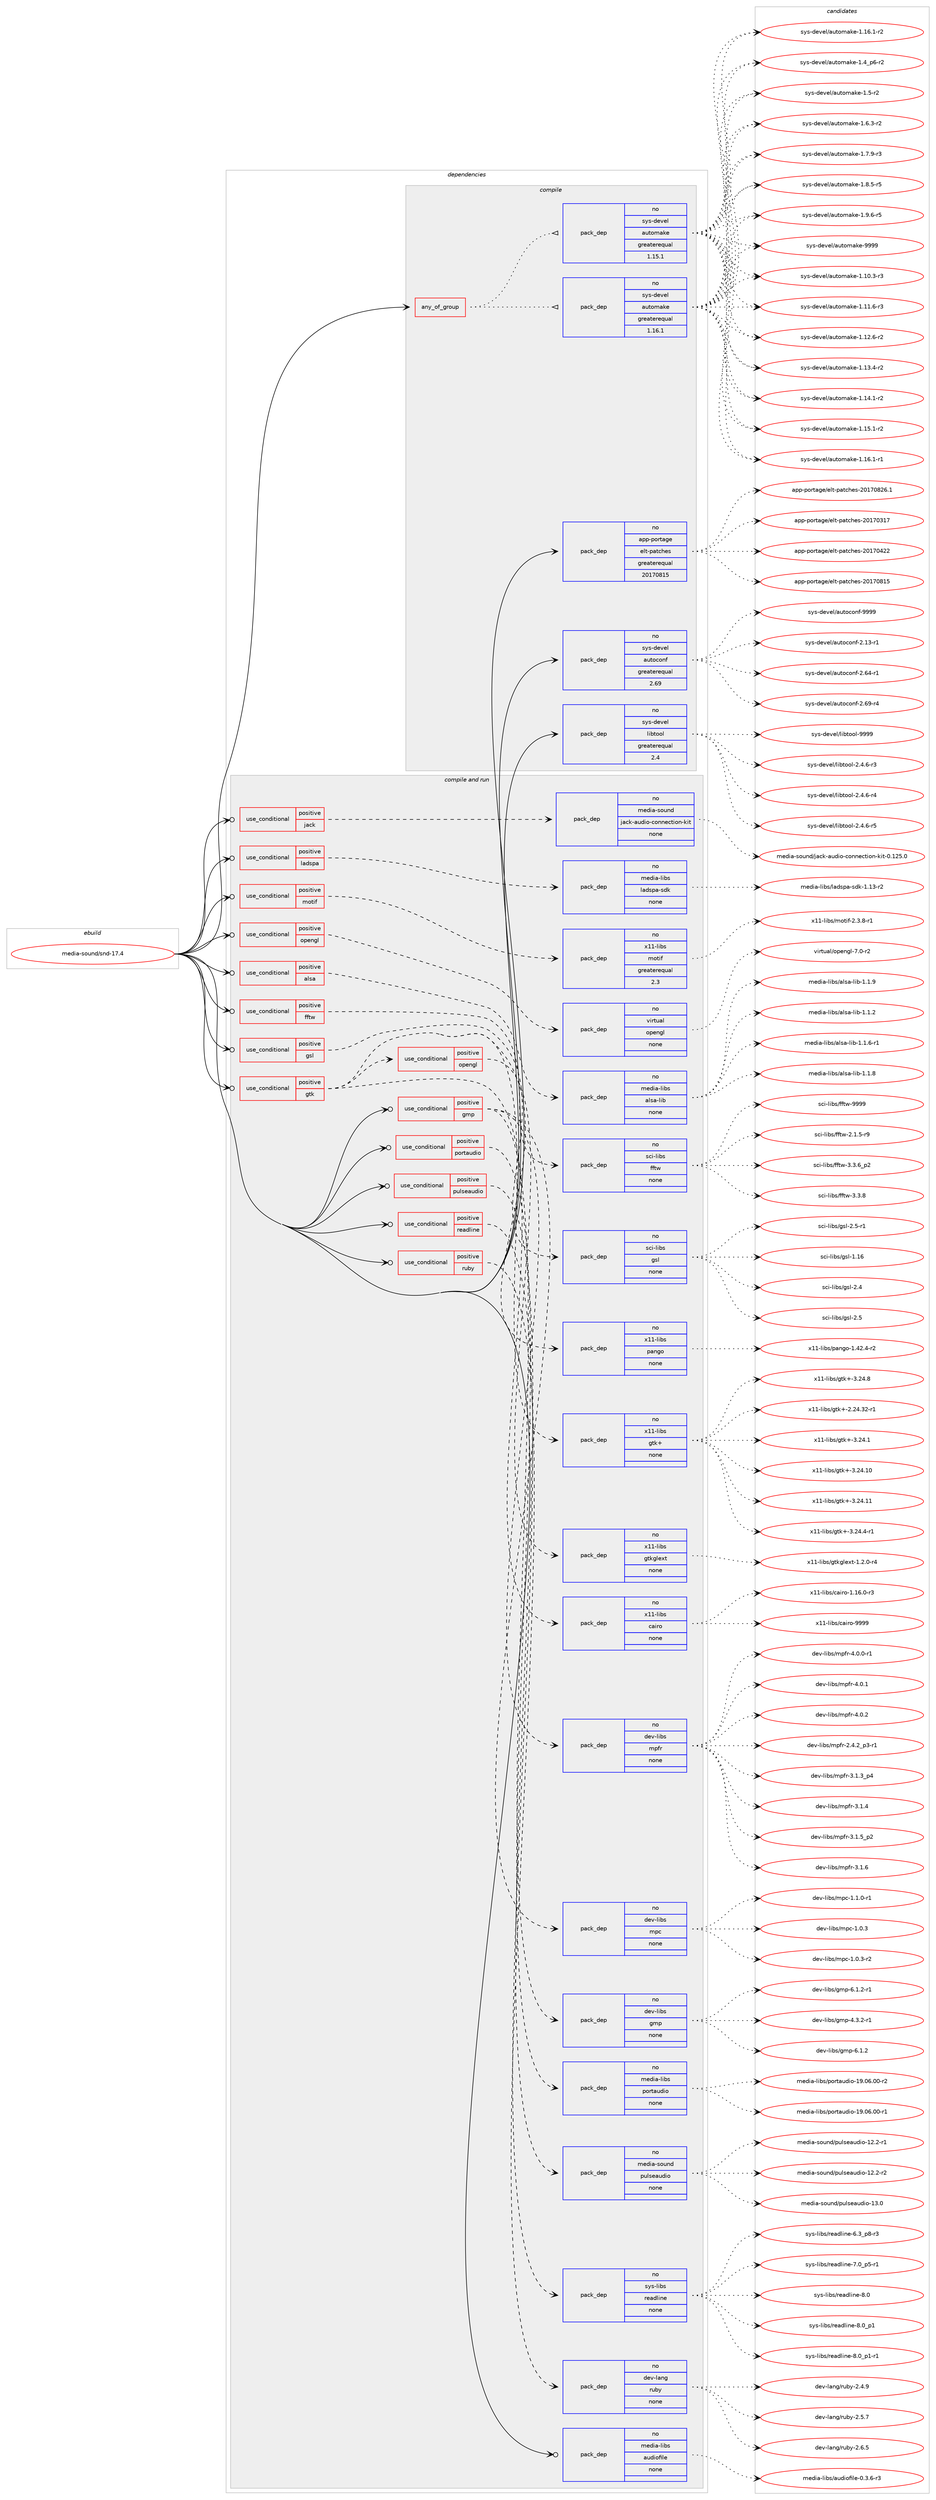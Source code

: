 digraph prolog {

# *************
# Graph options
# *************

newrank=true;
concentrate=true;
compound=true;
graph [rankdir=LR,fontname=Helvetica,fontsize=10,ranksep=1.5];#, ranksep=2.5, nodesep=0.2];
edge  [arrowhead=vee];
node  [fontname=Helvetica,fontsize=10];

# **********
# The ebuild
# **********

subgraph cluster_leftcol {
color=gray;
rank=same;
label=<<i>ebuild</i>>;
id [label="media-sound/snd-17.4", color=red, width=4, href="../media-sound/snd-17.4.svg"];
}

# ****************
# The dependencies
# ****************

subgraph cluster_midcol {
color=gray;
label=<<i>dependencies</i>>;
subgraph cluster_compile {
fillcolor="#eeeeee";
style=filled;
label=<<i>compile</i>>;
subgraph any13587 {
dependency803455 [label=<<TABLE BORDER="0" CELLBORDER="1" CELLSPACING="0" CELLPADDING="4"><TR><TD CELLPADDING="10">any_of_group</TD></TR></TABLE>>, shape=none, color=red];subgraph pack594288 {
dependency803456 [label=<<TABLE BORDER="0" CELLBORDER="1" CELLSPACING="0" CELLPADDING="4" WIDTH="220"><TR><TD ROWSPAN="6" CELLPADDING="30">pack_dep</TD></TR><TR><TD WIDTH="110">no</TD></TR><TR><TD>sys-devel</TD></TR><TR><TD>automake</TD></TR><TR><TD>greaterequal</TD></TR><TR><TD>1.16.1</TD></TR></TABLE>>, shape=none, color=blue];
}
dependency803455:e -> dependency803456:w [weight=20,style="dotted",arrowhead="oinv"];
subgraph pack594289 {
dependency803457 [label=<<TABLE BORDER="0" CELLBORDER="1" CELLSPACING="0" CELLPADDING="4" WIDTH="220"><TR><TD ROWSPAN="6" CELLPADDING="30">pack_dep</TD></TR><TR><TD WIDTH="110">no</TD></TR><TR><TD>sys-devel</TD></TR><TR><TD>automake</TD></TR><TR><TD>greaterequal</TD></TR><TR><TD>1.15.1</TD></TR></TABLE>>, shape=none, color=blue];
}
dependency803455:e -> dependency803457:w [weight=20,style="dotted",arrowhead="oinv"];
}
id:e -> dependency803455:w [weight=20,style="solid",arrowhead="vee"];
subgraph pack594290 {
dependency803458 [label=<<TABLE BORDER="0" CELLBORDER="1" CELLSPACING="0" CELLPADDING="4" WIDTH="220"><TR><TD ROWSPAN="6" CELLPADDING="30">pack_dep</TD></TR><TR><TD WIDTH="110">no</TD></TR><TR><TD>app-portage</TD></TR><TR><TD>elt-patches</TD></TR><TR><TD>greaterequal</TD></TR><TR><TD>20170815</TD></TR></TABLE>>, shape=none, color=blue];
}
id:e -> dependency803458:w [weight=20,style="solid",arrowhead="vee"];
subgraph pack594291 {
dependency803459 [label=<<TABLE BORDER="0" CELLBORDER="1" CELLSPACING="0" CELLPADDING="4" WIDTH="220"><TR><TD ROWSPAN="6" CELLPADDING="30">pack_dep</TD></TR><TR><TD WIDTH="110">no</TD></TR><TR><TD>sys-devel</TD></TR><TR><TD>autoconf</TD></TR><TR><TD>greaterequal</TD></TR><TR><TD>2.69</TD></TR></TABLE>>, shape=none, color=blue];
}
id:e -> dependency803459:w [weight=20,style="solid",arrowhead="vee"];
subgraph pack594292 {
dependency803460 [label=<<TABLE BORDER="0" CELLBORDER="1" CELLSPACING="0" CELLPADDING="4" WIDTH="220"><TR><TD ROWSPAN="6" CELLPADDING="30">pack_dep</TD></TR><TR><TD WIDTH="110">no</TD></TR><TR><TD>sys-devel</TD></TR><TR><TD>libtool</TD></TR><TR><TD>greaterequal</TD></TR><TR><TD>2.4</TD></TR></TABLE>>, shape=none, color=blue];
}
id:e -> dependency803460:w [weight=20,style="solid",arrowhead="vee"];
}
subgraph cluster_compileandrun {
fillcolor="#eeeeee";
style=filled;
label=<<i>compile and run</i>>;
subgraph cond195132 {
dependency803461 [label=<<TABLE BORDER="0" CELLBORDER="1" CELLSPACING="0" CELLPADDING="4"><TR><TD ROWSPAN="3" CELLPADDING="10">use_conditional</TD></TR><TR><TD>positive</TD></TR><TR><TD>alsa</TD></TR></TABLE>>, shape=none, color=red];
subgraph pack594293 {
dependency803462 [label=<<TABLE BORDER="0" CELLBORDER="1" CELLSPACING="0" CELLPADDING="4" WIDTH="220"><TR><TD ROWSPAN="6" CELLPADDING="30">pack_dep</TD></TR><TR><TD WIDTH="110">no</TD></TR><TR><TD>media-libs</TD></TR><TR><TD>alsa-lib</TD></TR><TR><TD>none</TD></TR><TR><TD></TD></TR></TABLE>>, shape=none, color=blue];
}
dependency803461:e -> dependency803462:w [weight=20,style="dashed",arrowhead="vee"];
}
id:e -> dependency803461:w [weight=20,style="solid",arrowhead="odotvee"];
subgraph cond195133 {
dependency803463 [label=<<TABLE BORDER="0" CELLBORDER="1" CELLSPACING="0" CELLPADDING="4"><TR><TD ROWSPAN="3" CELLPADDING="10">use_conditional</TD></TR><TR><TD>positive</TD></TR><TR><TD>fftw</TD></TR></TABLE>>, shape=none, color=red];
subgraph pack594294 {
dependency803464 [label=<<TABLE BORDER="0" CELLBORDER="1" CELLSPACING="0" CELLPADDING="4" WIDTH="220"><TR><TD ROWSPAN="6" CELLPADDING="30">pack_dep</TD></TR><TR><TD WIDTH="110">no</TD></TR><TR><TD>sci-libs</TD></TR><TR><TD>fftw</TD></TR><TR><TD>none</TD></TR><TR><TD></TD></TR></TABLE>>, shape=none, color=blue];
}
dependency803463:e -> dependency803464:w [weight=20,style="dashed",arrowhead="vee"];
}
id:e -> dependency803463:w [weight=20,style="solid",arrowhead="odotvee"];
subgraph cond195134 {
dependency803465 [label=<<TABLE BORDER="0" CELLBORDER="1" CELLSPACING="0" CELLPADDING="4"><TR><TD ROWSPAN="3" CELLPADDING="10">use_conditional</TD></TR><TR><TD>positive</TD></TR><TR><TD>gmp</TD></TR></TABLE>>, shape=none, color=red];
subgraph pack594295 {
dependency803466 [label=<<TABLE BORDER="0" CELLBORDER="1" CELLSPACING="0" CELLPADDING="4" WIDTH="220"><TR><TD ROWSPAN="6" CELLPADDING="30">pack_dep</TD></TR><TR><TD WIDTH="110">no</TD></TR><TR><TD>dev-libs</TD></TR><TR><TD>gmp</TD></TR><TR><TD>none</TD></TR><TR><TD></TD></TR></TABLE>>, shape=none, color=blue];
}
dependency803465:e -> dependency803466:w [weight=20,style="dashed",arrowhead="vee"];
subgraph pack594296 {
dependency803467 [label=<<TABLE BORDER="0" CELLBORDER="1" CELLSPACING="0" CELLPADDING="4" WIDTH="220"><TR><TD ROWSPAN="6" CELLPADDING="30">pack_dep</TD></TR><TR><TD WIDTH="110">no</TD></TR><TR><TD>dev-libs</TD></TR><TR><TD>mpc</TD></TR><TR><TD>none</TD></TR><TR><TD></TD></TR></TABLE>>, shape=none, color=blue];
}
dependency803465:e -> dependency803467:w [weight=20,style="dashed",arrowhead="vee"];
subgraph pack594297 {
dependency803468 [label=<<TABLE BORDER="0" CELLBORDER="1" CELLSPACING="0" CELLPADDING="4" WIDTH="220"><TR><TD ROWSPAN="6" CELLPADDING="30">pack_dep</TD></TR><TR><TD WIDTH="110">no</TD></TR><TR><TD>dev-libs</TD></TR><TR><TD>mpfr</TD></TR><TR><TD>none</TD></TR><TR><TD></TD></TR></TABLE>>, shape=none, color=blue];
}
dependency803465:e -> dependency803468:w [weight=20,style="dashed",arrowhead="vee"];
}
id:e -> dependency803465:w [weight=20,style="solid",arrowhead="odotvee"];
subgraph cond195135 {
dependency803469 [label=<<TABLE BORDER="0" CELLBORDER="1" CELLSPACING="0" CELLPADDING="4"><TR><TD ROWSPAN="3" CELLPADDING="10">use_conditional</TD></TR><TR><TD>positive</TD></TR><TR><TD>gsl</TD></TR></TABLE>>, shape=none, color=red];
subgraph pack594298 {
dependency803470 [label=<<TABLE BORDER="0" CELLBORDER="1" CELLSPACING="0" CELLPADDING="4" WIDTH="220"><TR><TD ROWSPAN="6" CELLPADDING="30">pack_dep</TD></TR><TR><TD WIDTH="110">no</TD></TR><TR><TD>sci-libs</TD></TR><TR><TD>gsl</TD></TR><TR><TD>none</TD></TR><TR><TD></TD></TR></TABLE>>, shape=none, color=blue];
}
dependency803469:e -> dependency803470:w [weight=20,style="dashed",arrowhead="vee"];
}
id:e -> dependency803469:w [weight=20,style="solid",arrowhead="odotvee"];
subgraph cond195136 {
dependency803471 [label=<<TABLE BORDER="0" CELLBORDER="1" CELLSPACING="0" CELLPADDING="4"><TR><TD ROWSPAN="3" CELLPADDING="10">use_conditional</TD></TR><TR><TD>positive</TD></TR><TR><TD>gtk</TD></TR></TABLE>>, shape=none, color=red];
subgraph pack594299 {
dependency803472 [label=<<TABLE BORDER="0" CELLBORDER="1" CELLSPACING="0" CELLPADDING="4" WIDTH="220"><TR><TD ROWSPAN="6" CELLPADDING="30">pack_dep</TD></TR><TR><TD WIDTH="110">no</TD></TR><TR><TD>x11-libs</TD></TR><TR><TD>gtk+</TD></TR><TR><TD>none</TD></TR><TR><TD></TD></TR></TABLE>>, shape=none, color=blue];
}
dependency803471:e -> dependency803472:w [weight=20,style="dashed",arrowhead="vee"];
subgraph pack594300 {
dependency803473 [label=<<TABLE BORDER="0" CELLBORDER="1" CELLSPACING="0" CELLPADDING="4" WIDTH="220"><TR><TD ROWSPAN="6" CELLPADDING="30">pack_dep</TD></TR><TR><TD WIDTH="110">no</TD></TR><TR><TD>x11-libs</TD></TR><TR><TD>pango</TD></TR><TR><TD>none</TD></TR><TR><TD></TD></TR></TABLE>>, shape=none, color=blue];
}
dependency803471:e -> dependency803473:w [weight=20,style="dashed",arrowhead="vee"];
subgraph pack594301 {
dependency803474 [label=<<TABLE BORDER="0" CELLBORDER="1" CELLSPACING="0" CELLPADDING="4" WIDTH="220"><TR><TD ROWSPAN="6" CELLPADDING="30">pack_dep</TD></TR><TR><TD WIDTH="110">no</TD></TR><TR><TD>x11-libs</TD></TR><TR><TD>cairo</TD></TR><TR><TD>none</TD></TR><TR><TD></TD></TR></TABLE>>, shape=none, color=blue];
}
dependency803471:e -> dependency803474:w [weight=20,style="dashed",arrowhead="vee"];
subgraph cond195137 {
dependency803475 [label=<<TABLE BORDER="0" CELLBORDER="1" CELLSPACING="0" CELLPADDING="4"><TR><TD ROWSPAN="3" CELLPADDING="10">use_conditional</TD></TR><TR><TD>positive</TD></TR><TR><TD>opengl</TD></TR></TABLE>>, shape=none, color=red];
subgraph pack594302 {
dependency803476 [label=<<TABLE BORDER="0" CELLBORDER="1" CELLSPACING="0" CELLPADDING="4" WIDTH="220"><TR><TD ROWSPAN="6" CELLPADDING="30">pack_dep</TD></TR><TR><TD WIDTH="110">no</TD></TR><TR><TD>x11-libs</TD></TR><TR><TD>gtkglext</TD></TR><TR><TD>none</TD></TR><TR><TD></TD></TR></TABLE>>, shape=none, color=blue];
}
dependency803475:e -> dependency803476:w [weight=20,style="dashed",arrowhead="vee"];
}
dependency803471:e -> dependency803475:w [weight=20,style="dashed",arrowhead="vee"];
}
id:e -> dependency803471:w [weight=20,style="solid",arrowhead="odotvee"];
subgraph cond195138 {
dependency803477 [label=<<TABLE BORDER="0" CELLBORDER="1" CELLSPACING="0" CELLPADDING="4"><TR><TD ROWSPAN="3" CELLPADDING="10">use_conditional</TD></TR><TR><TD>positive</TD></TR><TR><TD>jack</TD></TR></TABLE>>, shape=none, color=red];
subgraph pack594303 {
dependency803478 [label=<<TABLE BORDER="0" CELLBORDER="1" CELLSPACING="0" CELLPADDING="4" WIDTH="220"><TR><TD ROWSPAN="6" CELLPADDING="30">pack_dep</TD></TR><TR><TD WIDTH="110">no</TD></TR><TR><TD>media-sound</TD></TR><TR><TD>jack-audio-connection-kit</TD></TR><TR><TD>none</TD></TR><TR><TD></TD></TR></TABLE>>, shape=none, color=blue];
}
dependency803477:e -> dependency803478:w [weight=20,style="dashed",arrowhead="vee"];
}
id:e -> dependency803477:w [weight=20,style="solid",arrowhead="odotvee"];
subgraph cond195139 {
dependency803479 [label=<<TABLE BORDER="0" CELLBORDER="1" CELLSPACING="0" CELLPADDING="4"><TR><TD ROWSPAN="3" CELLPADDING="10">use_conditional</TD></TR><TR><TD>positive</TD></TR><TR><TD>ladspa</TD></TR></TABLE>>, shape=none, color=red];
subgraph pack594304 {
dependency803480 [label=<<TABLE BORDER="0" CELLBORDER="1" CELLSPACING="0" CELLPADDING="4" WIDTH="220"><TR><TD ROWSPAN="6" CELLPADDING="30">pack_dep</TD></TR><TR><TD WIDTH="110">no</TD></TR><TR><TD>media-libs</TD></TR><TR><TD>ladspa-sdk</TD></TR><TR><TD>none</TD></TR><TR><TD></TD></TR></TABLE>>, shape=none, color=blue];
}
dependency803479:e -> dependency803480:w [weight=20,style="dashed",arrowhead="vee"];
}
id:e -> dependency803479:w [weight=20,style="solid",arrowhead="odotvee"];
subgraph cond195140 {
dependency803481 [label=<<TABLE BORDER="0" CELLBORDER="1" CELLSPACING="0" CELLPADDING="4"><TR><TD ROWSPAN="3" CELLPADDING="10">use_conditional</TD></TR><TR><TD>positive</TD></TR><TR><TD>motif</TD></TR></TABLE>>, shape=none, color=red];
subgraph pack594305 {
dependency803482 [label=<<TABLE BORDER="0" CELLBORDER="1" CELLSPACING="0" CELLPADDING="4" WIDTH="220"><TR><TD ROWSPAN="6" CELLPADDING="30">pack_dep</TD></TR><TR><TD WIDTH="110">no</TD></TR><TR><TD>x11-libs</TD></TR><TR><TD>motif</TD></TR><TR><TD>greaterequal</TD></TR><TR><TD>2.3</TD></TR></TABLE>>, shape=none, color=blue];
}
dependency803481:e -> dependency803482:w [weight=20,style="dashed",arrowhead="vee"];
}
id:e -> dependency803481:w [weight=20,style="solid",arrowhead="odotvee"];
subgraph cond195141 {
dependency803483 [label=<<TABLE BORDER="0" CELLBORDER="1" CELLSPACING="0" CELLPADDING="4"><TR><TD ROWSPAN="3" CELLPADDING="10">use_conditional</TD></TR><TR><TD>positive</TD></TR><TR><TD>opengl</TD></TR></TABLE>>, shape=none, color=red];
subgraph pack594306 {
dependency803484 [label=<<TABLE BORDER="0" CELLBORDER="1" CELLSPACING="0" CELLPADDING="4" WIDTH="220"><TR><TD ROWSPAN="6" CELLPADDING="30">pack_dep</TD></TR><TR><TD WIDTH="110">no</TD></TR><TR><TD>virtual</TD></TR><TR><TD>opengl</TD></TR><TR><TD>none</TD></TR><TR><TD></TD></TR></TABLE>>, shape=none, color=blue];
}
dependency803483:e -> dependency803484:w [weight=20,style="dashed",arrowhead="vee"];
}
id:e -> dependency803483:w [weight=20,style="solid",arrowhead="odotvee"];
subgraph cond195142 {
dependency803485 [label=<<TABLE BORDER="0" CELLBORDER="1" CELLSPACING="0" CELLPADDING="4"><TR><TD ROWSPAN="3" CELLPADDING="10">use_conditional</TD></TR><TR><TD>positive</TD></TR><TR><TD>portaudio</TD></TR></TABLE>>, shape=none, color=red];
subgraph pack594307 {
dependency803486 [label=<<TABLE BORDER="0" CELLBORDER="1" CELLSPACING="0" CELLPADDING="4" WIDTH="220"><TR><TD ROWSPAN="6" CELLPADDING="30">pack_dep</TD></TR><TR><TD WIDTH="110">no</TD></TR><TR><TD>media-libs</TD></TR><TR><TD>portaudio</TD></TR><TR><TD>none</TD></TR><TR><TD></TD></TR></TABLE>>, shape=none, color=blue];
}
dependency803485:e -> dependency803486:w [weight=20,style="dashed",arrowhead="vee"];
}
id:e -> dependency803485:w [weight=20,style="solid",arrowhead="odotvee"];
subgraph cond195143 {
dependency803487 [label=<<TABLE BORDER="0" CELLBORDER="1" CELLSPACING="0" CELLPADDING="4"><TR><TD ROWSPAN="3" CELLPADDING="10">use_conditional</TD></TR><TR><TD>positive</TD></TR><TR><TD>pulseaudio</TD></TR></TABLE>>, shape=none, color=red];
subgraph pack594308 {
dependency803488 [label=<<TABLE BORDER="0" CELLBORDER="1" CELLSPACING="0" CELLPADDING="4" WIDTH="220"><TR><TD ROWSPAN="6" CELLPADDING="30">pack_dep</TD></TR><TR><TD WIDTH="110">no</TD></TR><TR><TD>media-sound</TD></TR><TR><TD>pulseaudio</TD></TR><TR><TD>none</TD></TR><TR><TD></TD></TR></TABLE>>, shape=none, color=blue];
}
dependency803487:e -> dependency803488:w [weight=20,style="dashed",arrowhead="vee"];
}
id:e -> dependency803487:w [weight=20,style="solid",arrowhead="odotvee"];
subgraph cond195144 {
dependency803489 [label=<<TABLE BORDER="0" CELLBORDER="1" CELLSPACING="0" CELLPADDING="4"><TR><TD ROWSPAN="3" CELLPADDING="10">use_conditional</TD></TR><TR><TD>positive</TD></TR><TR><TD>readline</TD></TR></TABLE>>, shape=none, color=red];
subgraph pack594309 {
dependency803490 [label=<<TABLE BORDER="0" CELLBORDER="1" CELLSPACING="0" CELLPADDING="4" WIDTH="220"><TR><TD ROWSPAN="6" CELLPADDING="30">pack_dep</TD></TR><TR><TD WIDTH="110">no</TD></TR><TR><TD>sys-libs</TD></TR><TR><TD>readline</TD></TR><TR><TD>none</TD></TR><TR><TD></TD></TR></TABLE>>, shape=none, color=blue];
}
dependency803489:e -> dependency803490:w [weight=20,style="dashed",arrowhead="vee"];
}
id:e -> dependency803489:w [weight=20,style="solid",arrowhead="odotvee"];
subgraph cond195145 {
dependency803491 [label=<<TABLE BORDER="0" CELLBORDER="1" CELLSPACING="0" CELLPADDING="4"><TR><TD ROWSPAN="3" CELLPADDING="10">use_conditional</TD></TR><TR><TD>positive</TD></TR><TR><TD>ruby</TD></TR></TABLE>>, shape=none, color=red];
subgraph pack594310 {
dependency803492 [label=<<TABLE BORDER="0" CELLBORDER="1" CELLSPACING="0" CELLPADDING="4" WIDTH="220"><TR><TD ROWSPAN="6" CELLPADDING="30">pack_dep</TD></TR><TR><TD WIDTH="110">no</TD></TR><TR><TD>dev-lang</TD></TR><TR><TD>ruby</TD></TR><TR><TD>none</TD></TR><TR><TD></TD></TR></TABLE>>, shape=none, color=blue];
}
dependency803491:e -> dependency803492:w [weight=20,style="dashed",arrowhead="vee"];
}
id:e -> dependency803491:w [weight=20,style="solid",arrowhead="odotvee"];
subgraph pack594311 {
dependency803493 [label=<<TABLE BORDER="0" CELLBORDER="1" CELLSPACING="0" CELLPADDING="4" WIDTH="220"><TR><TD ROWSPAN="6" CELLPADDING="30">pack_dep</TD></TR><TR><TD WIDTH="110">no</TD></TR><TR><TD>media-libs</TD></TR><TR><TD>audiofile</TD></TR><TR><TD>none</TD></TR><TR><TD></TD></TR></TABLE>>, shape=none, color=blue];
}
id:e -> dependency803493:w [weight=20,style="solid",arrowhead="odotvee"];
}
subgraph cluster_run {
fillcolor="#eeeeee";
style=filled;
label=<<i>run</i>>;
}
}

# **************
# The candidates
# **************

subgraph cluster_choices {
rank=same;
color=gray;
label=<<i>candidates</i>>;

subgraph choice594288 {
color=black;
nodesep=1;
choice11512111545100101118101108479711711611110997107101454946494846514511451 [label="sys-devel/automake-1.10.3-r3", color=red, width=4,href="../sys-devel/automake-1.10.3-r3.svg"];
choice11512111545100101118101108479711711611110997107101454946494946544511451 [label="sys-devel/automake-1.11.6-r3", color=red, width=4,href="../sys-devel/automake-1.11.6-r3.svg"];
choice11512111545100101118101108479711711611110997107101454946495046544511450 [label="sys-devel/automake-1.12.6-r2", color=red, width=4,href="../sys-devel/automake-1.12.6-r2.svg"];
choice11512111545100101118101108479711711611110997107101454946495146524511450 [label="sys-devel/automake-1.13.4-r2", color=red, width=4,href="../sys-devel/automake-1.13.4-r2.svg"];
choice11512111545100101118101108479711711611110997107101454946495246494511450 [label="sys-devel/automake-1.14.1-r2", color=red, width=4,href="../sys-devel/automake-1.14.1-r2.svg"];
choice11512111545100101118101108479711711611110997107101454946495346494511450 [label="sys-devel/automake-1.15.1-r2", color=red, width=4,href="../sys-devel/automake-1.15.1-r2.svg"];
choice11512111545100101118101108479711711611110997107101454946495446494511449 [label="sys-devel/automake-1.16.1-r1", color=red, width=4,href="../sys-devel/automake-1.16.1-r1.svg"];
choice11512111545100101118101108479711711611110997107101454946495446494511450 [label="sys-devel/automake-1.16.1-r2", color=red, width=4,href="../sys-devel/automake-1.16.1-r2.svg"];
choice115121115451001011181011084797117116111109971071014549465295112544511450 [label="sys-devel/automake-1.4_p6-r2", color=red, width=4,href="../sys-devel/automake-1.4_p6-r2.svg"];
choice11512111545100101118101108479711711611110997107101454946534511450 [label="sys-devel/automake-1.5-r2", color=red, width=4,href="../sys-devel/automake-1.5-r2.svg"];
choice115121115451001011181011084797117116111109971071014549465446514511450 [label="sys-devel/automake-1.6.3-r2", color=red, width=4,href="../sys-devel/automake-1.6.3-r2.svg"];
choice115121115451001011181011084797117116111109971071014549465546574511451 [label="sys-devel/automake-1.7.9-r3", color=red, width=4,href="../sys-devel/automake-1.7.9-r3.svg"];
choice115121115451001011181011084797117116111109971071014549465646534511453 [label="sys-devel/automake-1.8.5-r5", color=red, width=4,href="../sys-devel/automake-1.8.5-r5.svg"];
choice115121115451001011181011084797117116111109971071014549465746544511453 [label="sys-devel/automake-1.9.6-r5", color=red, width=4,href="../sys-devel/automake-1.9.6-r5.svg"];
choice115121115451001011181011084797117116111109971071014557575757 [label="sys-devel/automake-9999", color=red, width=4,href="../sys-devel/automake-9999.svg"];
dependency803456:e -> choice11512111545100101118101108479711711611110997107101454946494846514511451:w [style=dotted,weight="100"];
dependency803456:e -> choice11512111545100101118101108479711711611110997107101454946494946544511451:w [style=dotted,weight="100"];
dependency803456:e -> choice11512111545100101118101108479711711611110997107101454946495046544511450:w [style=dotted,weight="100"];
dependency803456:e -> choice11512111545100101118101108479711711611110997107101454946495146524511450:w [style=dotted,weight="100"];
dependency803456:e -> choice11512111545100101118101108479711711611110997107101454946495246494511450:w [style=dotted,weight="100"];
dependency803456:e -> choice11512111545100101118101108479711711611110997107101454946495346494511450:w [style=dotted,weight="100"];
dependency803456:e -> choice11512111545100101118101108479711711611110997107101454946495446494511449:w [style=dotted,weight="100"];
dependency803456:e -> choice11512111545100101118101108479711711611110997107101454946495446494511450:w [style=dotted,weight="100"];
dependency803456:e -> choice115121115451001011181011084797117116111109971071014549465295112544511450:w [style=dotted,weight="100"];
dependency803456:e -> choice11512111545100101118101108479711711611110997107101454946534511450:w [style=dotted,weight="100"];
dependency803456:e -> choice115121115451001011181011084797117116111109971071014549465446514511450:w [style=dotted,weight="100"];
dependency803456:e -> choice115121115451001011181011084797117116111109971071014549465546574511451:w [style=dotted,weight="100"];
dependency803456:e -> choice115121115451001011181011084797117116111109971071014549465646534511453:w [style=dotted,weight="100"];
dependency803456:e -> choice115121115451001011181011084797117116111109971071014549465746544511453:w [style=dotted,weight="100"];
dependency803456:e -> choice115121115451001011181011084797117116111109971071014557575757:w [style=dotted,weight="100"];
}
subgraph choice594289 {
color=black;
nodesep=1;
choice11512111545100101118101108479711711611110997107101454946494846514511451 [label="sys-devel/automake-1.10.3-r3", color=red, width=4,href="../sys-devel/automake-1.10.3-r3.svg"];
choice11512111545100101118101108479711711611110997107101454946494946544511451 [label="sys-devel/automake-1.11.6-r3", color=red, width=4,href="../sys-devel/automake-1.11.6-r3.svg"];
choice11512111545100101118101108479711711611110997107101454946495046544511450 [label="sys-devel/automake-1.12.6-r2", color=red, width=4,href="../sys-devel/automake-1.12.6-r2.svg"];
choice11512111545100101118101108479711711611110997107101454946495146524511450 [label="sys-devel/automake-1.13.4-r2", color=red, width=4,href="../sys-devel/automake-1.13.4-r2.svg"];
choice11512111545100101118101108479711711611110997107101454946495246494511450 [label="sys-devel/automake-1.14.1-r2", color=red, width=4,href="../sys-devel/automake-1.14.1-r2.svg"];
choice11512111545100101118101108479711711611110997107101454946495346494511450 [label="sys-devel/automake-1.15.1-r2", color=red, width=4,href="../sys-devel/automake-1.15.1-r2.svg"];
choice11512111545100101118101108479711711611110997107101454946495446494511449 [label="sys-devel/automake-1.16.1-r1", color=red, width=4,href="../sys-devel/automake-1.16.1-r1.svg"];
choice11512111545100101118101108479711711611110997107101454946495446494511450 [label="sys-devel/automake-1.16.1-r2", color=red, width=4,href="../sys-devel/automake-1.16.1-r2.svg"];
choice115121115451001011181011084797117116111109971071014549465295112544511450 [label="sys-devel/automake-1.4_p6-r2", color=red, width=4,href="../sys-devel/automake-1.4_p6-r2.svg"];
choice11512111545100101118101108479711711611110997107101454946534511450 [label="sys-devel/automake-1.5-r2", color=red, width=4,href="../sys-devel/automake-1.5-r2.svg"];
choice115121115451001011181011084797117116111109971071014549465446514511450 [label="sys-devel/automake-1.6.3-r2", color=red, width=4,href="../sys-devel/automake-1.6.3-r2.svg"];
choice115121115451001011181011084797117116111109971071014549465546574511451 [label="sys-devel/automake-1.7.9-r3", color=red, width=4,href="../sys-devel/automake-1.7.9-r3.svg"];
choice115121115451001011181011084797117116111109971071014549465646534511453 [label="sys-devel/automake-1.8.5-r5", color=red, width=4,href="../sys-devel/automake-1.8.5-r5.svg"];
choice115121115451001011181011084797117116111109971071014549465746544511453 [label="sys-devel/automake-1.9.6-r5", color=red, width=4,href="../sys-devel/automake-1.9.6-r5.svg"];
choice115121115451001011181011084797117116111109971071014557575757 [label="sys-devel/automake-9999", color=red, width=4,href="../sys-devel/automake-9999.svg"];
dependency803457:e -> choice11512111545100101118101108479711711611110997107101454946494846514511451:w [style=dotted,weight="100"];
dependency803457:e -> choice11512111545100101118101108479711711611110997107101454946494946544511451:w [style=dotted,weight="100"];
dependency803457:e -> choice11512111545100101118101108479711711611110997107101454946495046544511450:w [style=dotted,weight="100"];
dependency803457:e -> choice11512111545100101118101108479711711611110997107101454946495146524511450:w [style=dotted,weight="100"];
dependency803457:e -> choice11512111545100101118101108479711711611110997107101454946495246494511450:w [style=dotted,weight="100"];
dependency803457:e -> choice11512111545100101118101108479711711611110997107101454946495346494511450:w [style=dotted,weight="100"];
dependency803457:e -> choice11512111545100101118101108479711711611110997107101454946495446494511449:w [style=dotted,weight="100"];
dependency803457:e -> choice11512111545100101118101108479711711611110997107101454946495446494511450:w [style=dotted,weight="100"];
dependency803457:e -> choice115121115451001011181011084797117116111109971071014549465295112544511450:w [style=dotted,weight="100"];
dependency803457:e -> choice11512111545100101118101108479711711611110997107101454946534511450:w [style=dotted,weight="100"];
dependency803457:e -> choice115121115451001011181011084797117116111109971071014549465446514511450:w [style=dotted,weight="100"];
dependency803457:e -> choice115121115451001011181011084797117116111109971071014549465546574511451:w [style=dotted,weight="100"];
dependency803457:e -> choice115121115451001011181011084797117116111109971071014549465646534511453:w [style=dotted,weight="100"];
dependency803457:e -> choice115121115451001011181011084797117116111109971071014549465746544511453:w [style=dotted,weight="100"];
dependency803457:e -> choice115121115451001011181011084797117116111109971071014557575757:w [style=dotted,weight="100"];
}
subgraph choice594290 {
color=black;
nodesep=1;
choice97112112451121111141169710310147101108116451129711699104101115455048495548514955 [label="app-portage/elt-patches-20170317", color=red, width=4,href="../app-portage/elt-patches-20170317.svg"];
choice97112112451121111141169710310147101108116451129711699104101115455048495548525050 [label="app-portage/elt-patches-20170422", color=red, width=4,href="../app-portage/elt-patches-20170422.svg"];
choice97112112451121111141169710310147101108116451129711699104101115455048495548564953 [label="app-portage/elt-patches-20170815", color=red, width=4,href="../app-portage/elt-patches-20170815.svg"];
choice971121124511211111411697103101471011081164511297116991041011154550484955485650544649 [label="app-portage/elt-patches-20170826.1", color=red, width=4,href="../app-portage/elt-patches-20170826.1.svg"];
dependency803458:e -> choice97112112451121111141169710310147101108116451129711699104101115455048495548514955:w [style=dotted,weight="100"];
dependency803458:e -> choice97112112451121111141169710310147101108116451129711699104101115455048495548525050:w [style=dotted,weight="100"];
dependency803458:e -> choice97112112451121111141169710310147101108116451129711699104101115455048495548564953:w [style=dotted,weight="100"];
dependency803458:e -> choice971121124511211111411697103101471011081164511297116991041011154550484955485650544649:w [style=dotted,weight="100"];
}
subgraph choice594291 {
color=black;
nodesep=1;
choice1151211154510010111810110847971171161119911111010245504649514511449 [label="sys-devel/autoconf-2.13-r1", color=red, width=4,href="../sys-devel/autoconf-2.13-r1.svg"];
choice1151211154510010111810110847971171161119911111010245504654524511449 [label="sys-devel/autoconf-2.64-r1", color=red, width=4,href="../sys-devel/autoconf-2.64-r1.svg"];
choice1151211154510010111810110847971171161119911111010245504654574511452 [label="sys-devel/autoconf-2.69-r4", color=red, width=4,href="../sys-devel/autoconf-2.69-r4.svg"];
choice115121115451001011181011084797117116111991111101024557575757 [label="sys-devel/autoconf-9999", color=red, width=4,href="../sys-devel/autoconf-9999.svg"];
dependency803459:e -> choice1151211154510010111810110847971171161119911111010245504649514511449:w [style=dotted,weight="100"];
dependency803459:e -> choice1151211154510010111810110847971171161119911111010245504654524511449:w [style=dotted,weight="100"];
dependency803459:e -> choice1151211154510010111810110847971171161119911111010245504654574511452:w [style=dotted,weight="100"];
dependency803459:e -> choice115121115451001011181011084797117116111991111101024557575757:w [style=dotted,weight="100"];
}
subgraph choice594292 {
color=black;
nodesep=1;
choice1151211154510010111810110847108105981161111111084550465246544511451 [label="sys-devel/libtool-2.4.6-r3", color=red, width=4,href="../sys-devel/libtool-2.4.6-r3.svg"];
choice1151211154510010111810110847108105981161111111084550465246544511452 [label="sys-devel/libtool-2.4.6-r4", color=red, width=4,href="../sys-devel/libtool-2.4.6-r4.svg"];
choice1151211154510010111810110847108105981161111111084550465246544511453 [label="sys-devel/libtool-2.4.6-r5", color=red, width=4,href="../sys-devel/libtool-2.4.6-r5.svg"];
choice1151211154510010111810110847108105981161111111084557575757 [label="sys-devel/libtool-9999", color=red, width=4,href="../sys-devel/libtool-9999.svg"];
dependency803460:e -> choice1151211154510010111810110847108105981161111111084550465246544511451:w [style=dotted,weight="100"];
dependency803460:e -> choice1151211154510010111810110847108105981161111111084550465246544511452:w [style=dotted,weight="100"];
dependency803460:e -> choice1151211154510010111810110847108105981161111111084550465246544511453:w [style=dotted,weight="100"];
dependency803460:e -> choice1151211154510010111810110847108105981161111111084557575757:w [style=dotted,weight="100"];
}
subgraph choice594293 {
color=black;
nodesep=1;
choice1091011001059745108105981154797108115974510810598454946494650 [label="media-libs/alsa-lib-1.1.2", color=red, width=4,href="../media-libs/alsa-lib-1.1.2.svg"];
choice10910110010597451081059811547971081159745108105984549464946544511449 [label="media-libs/alsa-lib-1.1.6-r1", color=red, width=4,href="../media-libs/alsa-lib-1.1.6-r1.svg"];
choice1091011001059745108105981154797108115974510810598454946494656 [label="media-libs/alsa-lib-1.1.8", color=red, width=4,href="../media-libs/alsa-lib-1.1.8.svg"];
choice1091011001059745108105981154797108115974510810598454946494657 [label="media-libs/alsa-lib-1.1.9", color=red, width=4,href="../media-libs/alsa-lib-1.1.9.svg"];
dependency803462:e -> choice1091011001059745108105981154797108115974510810598454946494650:w [style=dotted,weight="100"];
dependency803462:e -> choice10910110010597451081059811547971081159745108105984549464946544511449:w [style=dotted,weight="100"];
dependency803462:e -> choice1091011001059745108105981154797108115974510810598454946494656:w [style=dotted,weight="100"];
dependency803462:e -> choice1091011001059745108105981154797108115974510810598454946494657:w [style=dotted,weight="100"];
}
subgraph choice594294 {
color=black;
nodesep=1;
choice115991054510810598115471021021161194550464946534511457 [label="sci-libs/fftw-2.1.5-r9", color=red, width=4,href="../sci-libs/fftw-2.1.5-r9.svg"];
choice115991054510810598115471021021161194551465146549511250 [label="sci-libs/fftw-3.3.6_p2", color=red, width=4,href="../sci-libs/fftw-3.3.6_p2.svg"];
choice11599105451081059811547102102116119455146514656 [label="sci-libs/fftw-3.3.8", color=red, width=4,href="../sci-libs/fftw-3.3.8.svg"];
choice115991054510810598115471021021161194557575757 [label="sci-libs/fftw-9999", color=red, width=4,href="../sci-libs/fftw-9999.svg"];
dependency803464:e -> choice115991054510810598115471021021161194550464946534511457:w [style=dotted,weight="100"];
dependency803464:e -> choice115991054510810598115471021021161194551465146549511250:w [style=dotted,weight="100"];
dependency803464:e -> choice11599105451081059811547102102116119455146514656:w [style=dotted,weight="100"];
dependency803464:e -> choice115991054510810598115471021021161194557575757:w [style=dotted,weight="100"];
}
subgraph choice594295 {
color=black;
nodesep=1;
choice1001011184510810598115471031091124552465146504511449 [label="dev-libs/gmp-4.3.2-r1", color=red, width=4,href="../dev-libs/gmp-4.3.2-r1.svg"];
choice100101118451081059811547103109112455446494650 [label="dev-libs/gmp-6.1.2", color=red, width=4,href="../dev-libs/gmp-6.1.2.svg"];
choice1001011184510810598115471031091124554464946504511449 [label="dev-libs/gmp-6.1.2-r1", color=red, width=4,href="../dev-libs/gmp-6.1.2-r1.svg"];
dependency803466:e -> choice1001011184510810598115471031091124552465146504511449:w [style=dotted,weight="100"];
dependency803466:e -> choice100101118451081059811547103109112455446494650:w [style=dotted,weight="100"];
dependency803466:e -> choice1001011184510810598115471031091124554464946504511449:w [style=dotted,weight="100"];
}
subgraph choice594296 {
color=black;
nodesep=1;
choice10010111845108105981154710911299454946484651 [label="dev-libs/mpc-1.0.3", color=red, width=4,href="../dev-libs/mpc-1.0.3.svg"];
choice100101118451081059811547109112994549464846514511450 [label="dev-libs/mpc-1.0.3-r2", color=red, width=4,href="../dev-libs/mpc-1.0.3-r2.svg"];
choice100101118451081059811547109112994549464946484511449 [label="dev-libs/mpc-1.1.0-r1", color=red, width=4,href="../dev-libs/mpc-1.1.0-r1.svg"];
dependency803467:e -> choice10010111845108105981154710911299454946484651:w [style=dotted,weight="100"];
dependency803467:e -> choice100101118451081059811547109112994549464846514511450:w [style=dotted,weight="100"];
dependency803467:e -> choice100101118451081059811547109112994549464946484511449:w [style=dotted,weight="100"];
}
subgraph choice594297 {
color=black;
nodesep=1;
choice10010111845108105981154710911210211445504652465095112514511449 [label="dev-libs/mpfr-2.4.2_p3-r1", color=red, width=4,href="../dev-libs/mpfr-2.4.2_p3-r1.svg"];
choice1001011184510810598115471091121021144551464946519511252 [label="dev-libs/mpfr-3.1.3_p4", color=red, width=4,href="../dev-libs/mpfr-3.1.3_p4.svg"];
choice100101118451081059811547109112102114455146494652 [label="dev-libs/mpfr-3.1.4", color=red, width=4,href="../dev-libs/mpfr-3.1.4.svg"];
choice1001011184510810598115471091121021144551464946539511250 [label="dev-libs/mpfr-3.1.5_p2", color=red, width=4,href="../dev-libs/mpfr-3.1.5_p2.svg"];
choice100101118451081059811547109112102114455146494654 [label="dev-libs/mpfr-3.1.6", color=red, width=4,href="../dev-libs/mpfr-3.1.6.svg"];
choice1001011184510810598115471091121021144552464846484511449 [label="dev-libs/mpfr-4.0.0-r1", color=red, width=4,href="../dev-libs/mpfr-4.0.0-r1.svg"];
choice100101118451081059811547109112102114455246484649 [label="dev-libs/mpfr-4.0.1", color=red, width=4,href="../dev-libs/mpfr-4.0.1.svg"];
choice100101118451081059811547109112102114455246484650 [label="dev-libs/mpfr-4.0.2", color=red, width=4,href="../dev-libs/mpfr-4.0.2.svg"];
dependency803468:e -> choice10010111845108105981154710911210211445504652465095112514511449:w [style=dotted,weight="100"];
dependency803468:e -> choice1001011184510810598115471091121021144551464946519511252:w [style=dotted,weight="100"];
dependency803468:e -> choice100101118451081059811547109112102114455146494652:w [style=dotted,weight="100"];
dependency803468:e -> choice1001011184510810598115471091121021144551464946539511250:w [style=dotted,weight="100"];
dependency803468:e -> choice100101118451081059811547109112102114455146494654:w [style=dotted,weight="100"];
dependency803468:e -> choice1001011184510810598115471091121021144552464846484511449:w [style=dotted,weight="100"];
dependency803468:e -> choice100101118451081059811547109112102114455246484649:w [style=dotted,weight="100"];
dependency803468:e -> choice100101118451081059811547109112102114455246484650:w [style=dotted,weight="100"];
}
subgraph choice594298 {
color=black;
nodesep=1;
choice115991054510810598115471031151084549464954 [label="sci-libs/gsl-1.16", color=red, width=4,href="../sci-libs/gsl-1.16.svg"];
choice1159910545108105981154710311510845504652 [label="sci-libs/gsl-2.4", color=red, width=4,href="../sci-libs/gsl-2.4.svg"];
choice1159910545108105981154710311510845504653 [label="sci-libs/gsl-2.5", color=red, width=4,href="../sci-libs/gsl-2.5.svg"];
choice11599105451081059811547103115108455046534511449 [label="sci-libs/gsl-2.5-r1", color=red, width=4,href="../sci-libs/gsl-2.5-r1.svg"];
dependency803470:e -> choice115991054510810598115471031151084549464954:w [style=dotted,weight="100"];
dependency803470:e -> choice1159910545108105981154710311510845504652:w [style=dotted,weight="100"];
dependency803470:e -> choice1159910545108105981154710311510845504653:w [style=dotted,weight="100"];
dependency803470:e -> choice11599105451081059811547103115108455046534511449:w [style=dotted,weight="100"];
}
subgraph choice594299 {
color=black;
nodesep=1;
choice12049494510810598115471031161074345504650524651504511449 [label="x11-libs/gtk+-2.24.32-r1", color=red, width=4,href="../x11-libs/gtk+-2.24.32-r1.svg"];
choice12049494510810598115471031161074345514650524649 [label="x11-libs/gtk+-3.24.1", color=red, width=4,href="../x11-libs/gtk+-3.24.1.svg"];
choice1204949451081059811547103116107434551465052464948 [label="x11-libs/gtk+-3.24.10", color=red, width=4,href="../x11-libs/gtk+-3.24.10.svg"];
choice1204949451081059811547103116107434551465052464949 [label="x11-libs/gtk+-3.24.11", color=red, width=4,href="../x11-libs/gtk+-3.24.11.svg"];
choice120494945108105981154710311610743455146505246524511449 [label="x11-libs/gtk+-3.24.4-r1", color=red, width=4,href="../x11-libs/gtk+-3.24.4-r1.svg"];
choice12049494510810598115471031161074345514650524656 [label="x11-libs/gtk+-3.24.8", color=red, width=4,href="../x11-libs/gtk+-3.24.8.svg"];
dependency803472:e -> choice12049494510810598115471031161074345504650524651504511449:w [style=dotted,weight="100"];
dependency803472:e -> choice12049494510810598115471031161074345514650524649:w [style=dotted,weight="100"];
dependency803472:e -> choice1204949451081059811547103116107434551465052464948:w [style=dotted,weight="100"];
dependency803472:e -> choice1204949451081059811547103116107434551465052464949:w [style=dotted,weight="100"];
dependency803472:e -> choice120494945108105981154710311610743455146505246524511449:w [style=dotted,weight="100"];
dependency803472:e -> choice12049494510810598115471031161074345514650524656:w [style=dotted,weight="100"];
}
subgraph choice594300 {
color=black;
nodesep=1;
choice120494945108105981154711297110103111454946525046524511450 [label="x11-libs/pango-1.42.4-r2", color=red, width=4,href="../x11-libs/pango-1.42.4-r2.svg"];
dependency803473:e -> choice120494945108105981154711297110103111454946525046524511450:w [style=dotted,weight="100"];
}
subgraph choice594301 {
color=black;
nodesep=1;
choice12049494510810598115479997105114111454946495446484511451 [label="x11-libs/cairo-1.16.0-r3", color=red, width=4,href="../x11-libs/cairo-1.16.0-r3.svg"];
choice120494945108105981154799971051141114557575757 [label="x11-libs/cairo-9999", color=red, width=4,href="../x11-libs/cairo-9999.svg"];
dependency803474:e -> choice12049494510810598115479997105114111454946495446484511451:w [style=dotted,weight="100"];
dependency803474:e -> choice120494945108105981154799971051141114557575757:w [style=dotted,weight="100"];
}
subgraph choice594302 {
color=black;
nodesep=1;
choice12049494510810598115471031161071031081011201164549465046484511452 [label="x11-libs/gtkglext-1.2.0-r4", color=red, width=4,href="../x11-libs/gtkglext-1.2.0-r4.svg"];
dependency803476:e -> choice12049494510810598115471031161071031081011201164549465046484511452:w [style=dotted,weight="100"];
}
subgraph choice594303 {
color=black;
nodesep=1;
choice10910110010597451151111171101004710697991074597117100105111459911111011010199116105111110451071051164548464950534648 [label="media-sound/jack-audio-connection-kit-0.125.0", color=red, width=4,href="../media-sound/jack-audio-connection-kit-0.125.0.svg"];
dependency803478:e -> choice10910110010597451151111171101004710697991074597117100105111459911111011010199116105111110451071051164548464950534648:w [style=dotted,weight="100"];
}
subgraph choice594304 {
color=black;
nodesep=1;
choice1091011001059745108105981154710897100115112974511510010745494649514511450 [label="media-libs/ladspa-sdk-1.13-r2", color=red, width=4,href="../media-libs/ladspa-sdk-1.13-r2.svg"];
dependency803480:e -> choice1091011001059745108105981154710897100115112974511510010745494649514511450:w [style=dotted,weight="100"];
}
subgraph choice594305 {
color=black;
nodesep=1;
choice12049494510810598115471091111161051024550465146564511449 [label="x11-libs/motif-2.3.8-r1", color=red, width=4,href="../x11-libs/motif-2.3.8-r1.svg"];
dependency803482:e -> choice12049494510810598115471091111161051024550465146564511449:w [style=dotted,weight="100"];
}
subgraph choice594306 {
color=black;
nodesep=1;
choice1181051141161179710847111112101110103108455546484511450 [label="virtual/opengl-7.0-r2", color=red, width=4,href="../virtual/opengl-7.0-r2.svg"];
dependency803484:e -> choice1181051141161179710847111112101110103108455546484511450:w [style=dotted,weight="100"];
}
subgraph choice594307 {
color=black;
nodesep=1;
choice10910110010597451081059811547112111114116971171001051114549574648544648484511449 [label="media-libs/portaudio-19.06.00-r1", color=red, width=4,href="../media-libs/portaudio-19.06.00-r1.svg"];
choice10910110010597451081059811547112111114116971171001051114549574648544648484511450 [label="media-libs/portaudio-19.06.00-r2", color=red, width=4,href="../media-libs/portaudio-19.06.00-r2.svg"];
dependency803486:e -> choice10910110010597451081059811547112111114116971171001051114549574648544648484511449:w [style=dotted,weight="100"];
dependency803486:e -> choice10910110010597451081059811547112111114116971171001051114549574648544648484511450:w [style=dotted,weight="100"];
}
subgraph choice594308 {
color=black;
nodesep=1;
choice1091011001059745115111117110100471121171081151019711710010511145495046504511449 [label="media-sound/pulseaudio-12.2-r1", color=red, width=4,href="../media-sound/pulseaudio-12.2-r1.svg"];
choice1091011001059745115111117110100471121171081151019711710010511145495046504511450 [label="media-sound/pulseaudio-12.2-r2", color=red, width=4,href="../media-sound/pulseaudio-12.2-r2.svg"];
choice109101100105974511511111711010047112117108115101971171001051114549514648 [label="media-sound/pulseaudio-13.0", color=red, width=4,href="../media-sound/pulseaudio-13.0.svg"];
dependency803488:e -> choice1091011001059745115111117110100471121171081151019711710010511145495046504511449:w [style=dotted,weight="100"];
dependency803488:e -> choice1091011001059745115111117110100471121171081151019711710010511145495046504511450:w [style=dotted,weight="100"];
dependency803488:e -> choice109101100105974511511111711010047112117108115101971171001051114549514648:w [style=dotted,weight="100"];
}
subgraph choice594309 {
color=black;
nodesep=1;
choice115121115451081059811547114101971001081051101014554465195112564511451 [label="sys-libs/readline-6.3_p8-r3", color=red, width=4,href="../sys-libs/readline-6.3_p8-r3.svg"];
choice115121115451081059811547114101971001081051101014555464895112534511449 [label="sys-libs/readline-7.0_p5-r1", color=red, width=4,href="../sys-libs/readline-7.0_p5-r1.svg"];
choice1151211154510810598115471141019710010810511010145564648 [label="sys-libs/readline-8.0", color=red, width=4,href="../sys-libs/readline-8.0.svg"];
choice11512111545108105981154711410197100108105110101455646489511249 [label="sys-libs/readline-8.0_p1", color=red, width=4,href="../sys-libs/readline-8.0_p1.svg"];
choice115121115451081059811547114101971001081051101014556464895112494511449 [label="sys-libs/readline-8.0_p1-r1", color=red, width=4,href="../sys-libs/readline-8.0_p1-r1.svg"];
dependency803490:e -> choice115121115451081059811547114101971001081051101014554465195112564511451:w [style=dotted,weight="100"];
dependency803490:e -> choice115121115451081059811547114101971001081051101014555464895112534511449:w [style=dotted,weight="100"];
dependency803490:e -> choice1151211154510810598115471141019710010810511010145564648:w [style=dotted,weight="100"];
dependency803490:e -> choice11512111545108105981154711410197100108105110101455646489511249:w [style=dotted,weight="100"];
dependency803490:e -> choice115121115451081059811547114101971001081051101014556464895112494511449:w [style=dotted,weight="100"];
}
subgraph choice594310 {
color=black;
nodesep=1;
choice10010111845108971101034711411798121455046524657 [label="dev-lang/ruby-2.4.9", color=red, width=4,href="../dev-lang/ruby-2.4.9.svg"];
choice10010111845108971101034711411798121455046534655 [label="dev-lang/ruby-2.5.7", color=red, width=4,href="../dev-lang/ruby-2.5.7.svg"];
choice10010111845108971101034711411798121455046544653 [label="dev-lang/ruby-2.6.5", color=red, width=4,href="../dev-lang/ruby-2.6.5.svg"];
dependency803492:e -> choice10010111845108971101034711411798121455046524657:w [style=dotted,weight="100"];
dependency803492:e -> choice10010111845108971101034711411798121455046534655:w [style=dotted,weight="100"];
dependency803492:e -> choice10010111845108971101034711411798121455046544653:w [style=dotted,weight="100"];
}
subgraph choice594311 {
color=black;
nodesep=1;
choice10910110010597451081059811547971171001051111021051081014548465146544511451 [label="media-libs/audiofile-0.3.6-r3", color=red, width=4,href="../media-libs/audiofile-0.3.6-r3.svg"];
dependency803493:e -> choice10910110010597451081059811547971171001051111021051081014548465146544511451:w [style=dotted,weight="100"];
}
}

}
